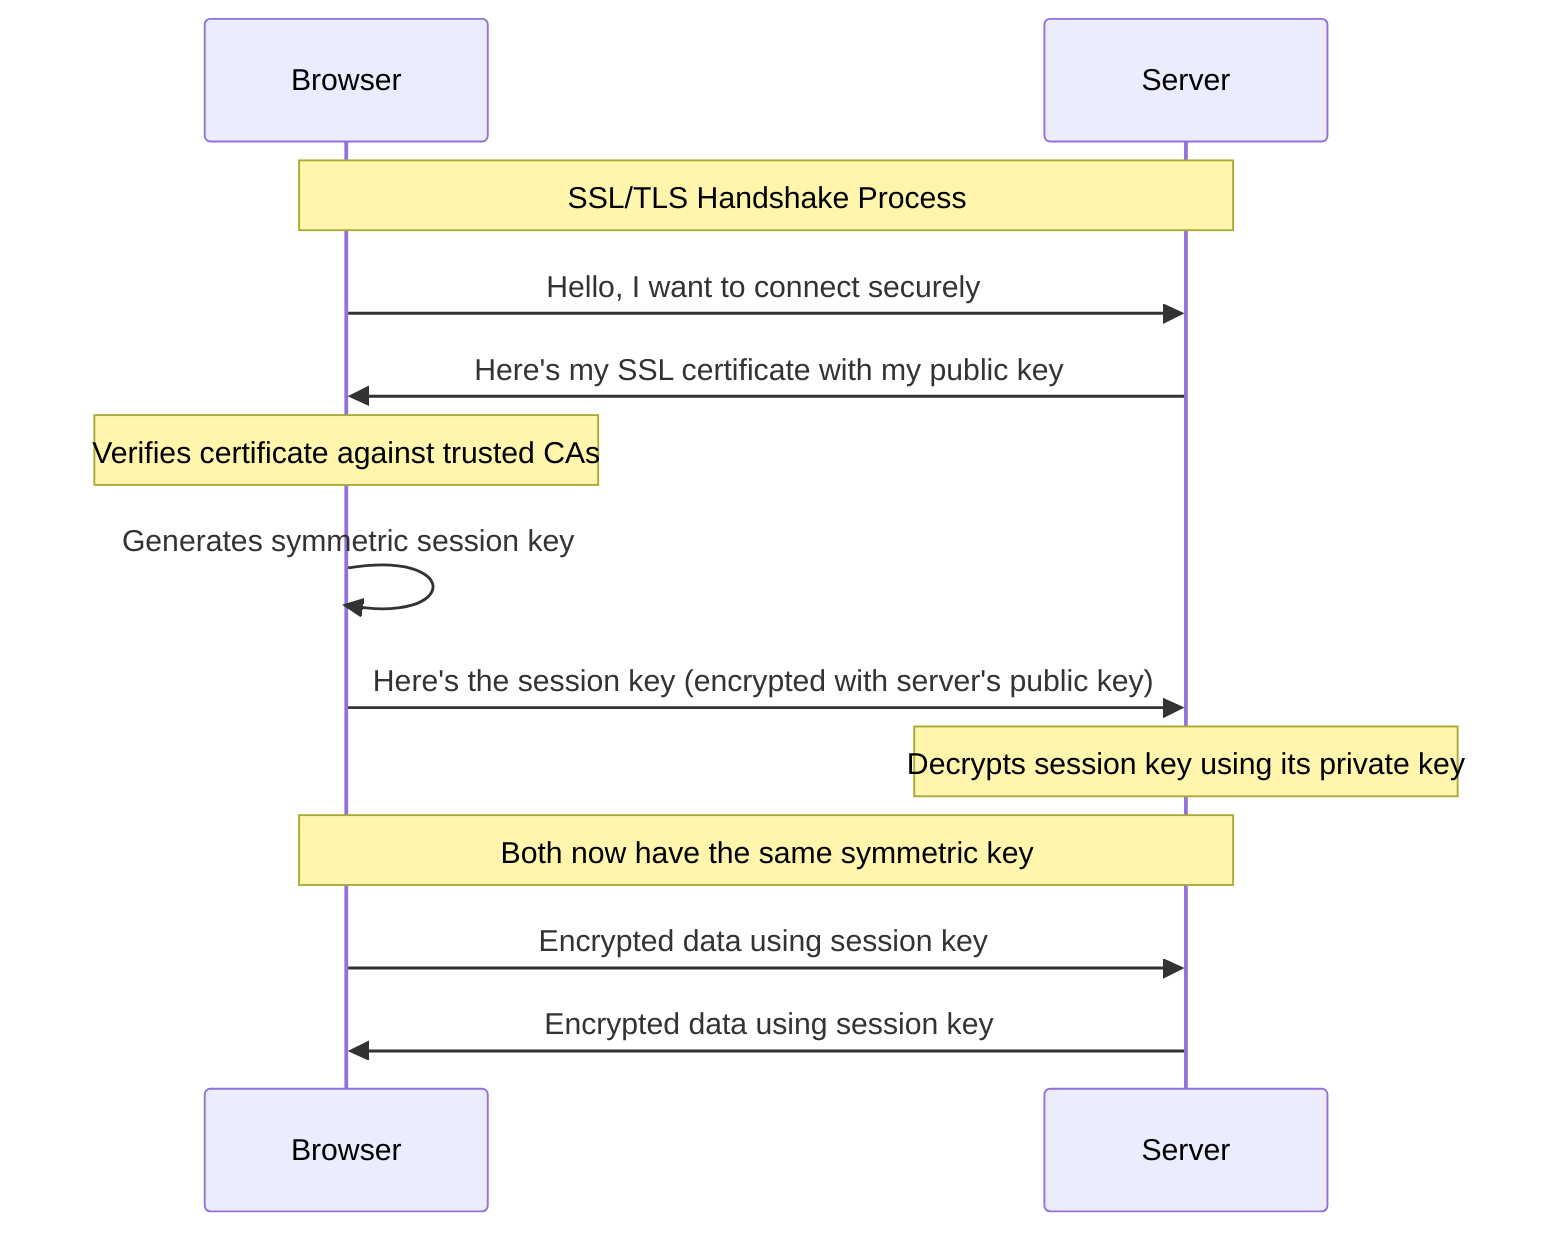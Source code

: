 sequenceDiagram
    participant Browser
    participant Server
    Note over Browser,Server: SSL/TLS Handshake Process
    Browser->>Server: Hello, I want to connect securely
    Server->>Browser: Here's my SSL certificate with my public key
    Note over Browser: Verifies certificate against trusted CAs
    Browser->>Browser: Generates symmetric session key
    Browser->>Server: Here's the session key (encrypted with server's public key)
    Note over Server: Decrypts session key using its private key
    Note over Browser,Server: Both now have the same symmetric key
    Browser->>Server: Encrypted data using session key
    Server->>Browser: Encrypted data using session key